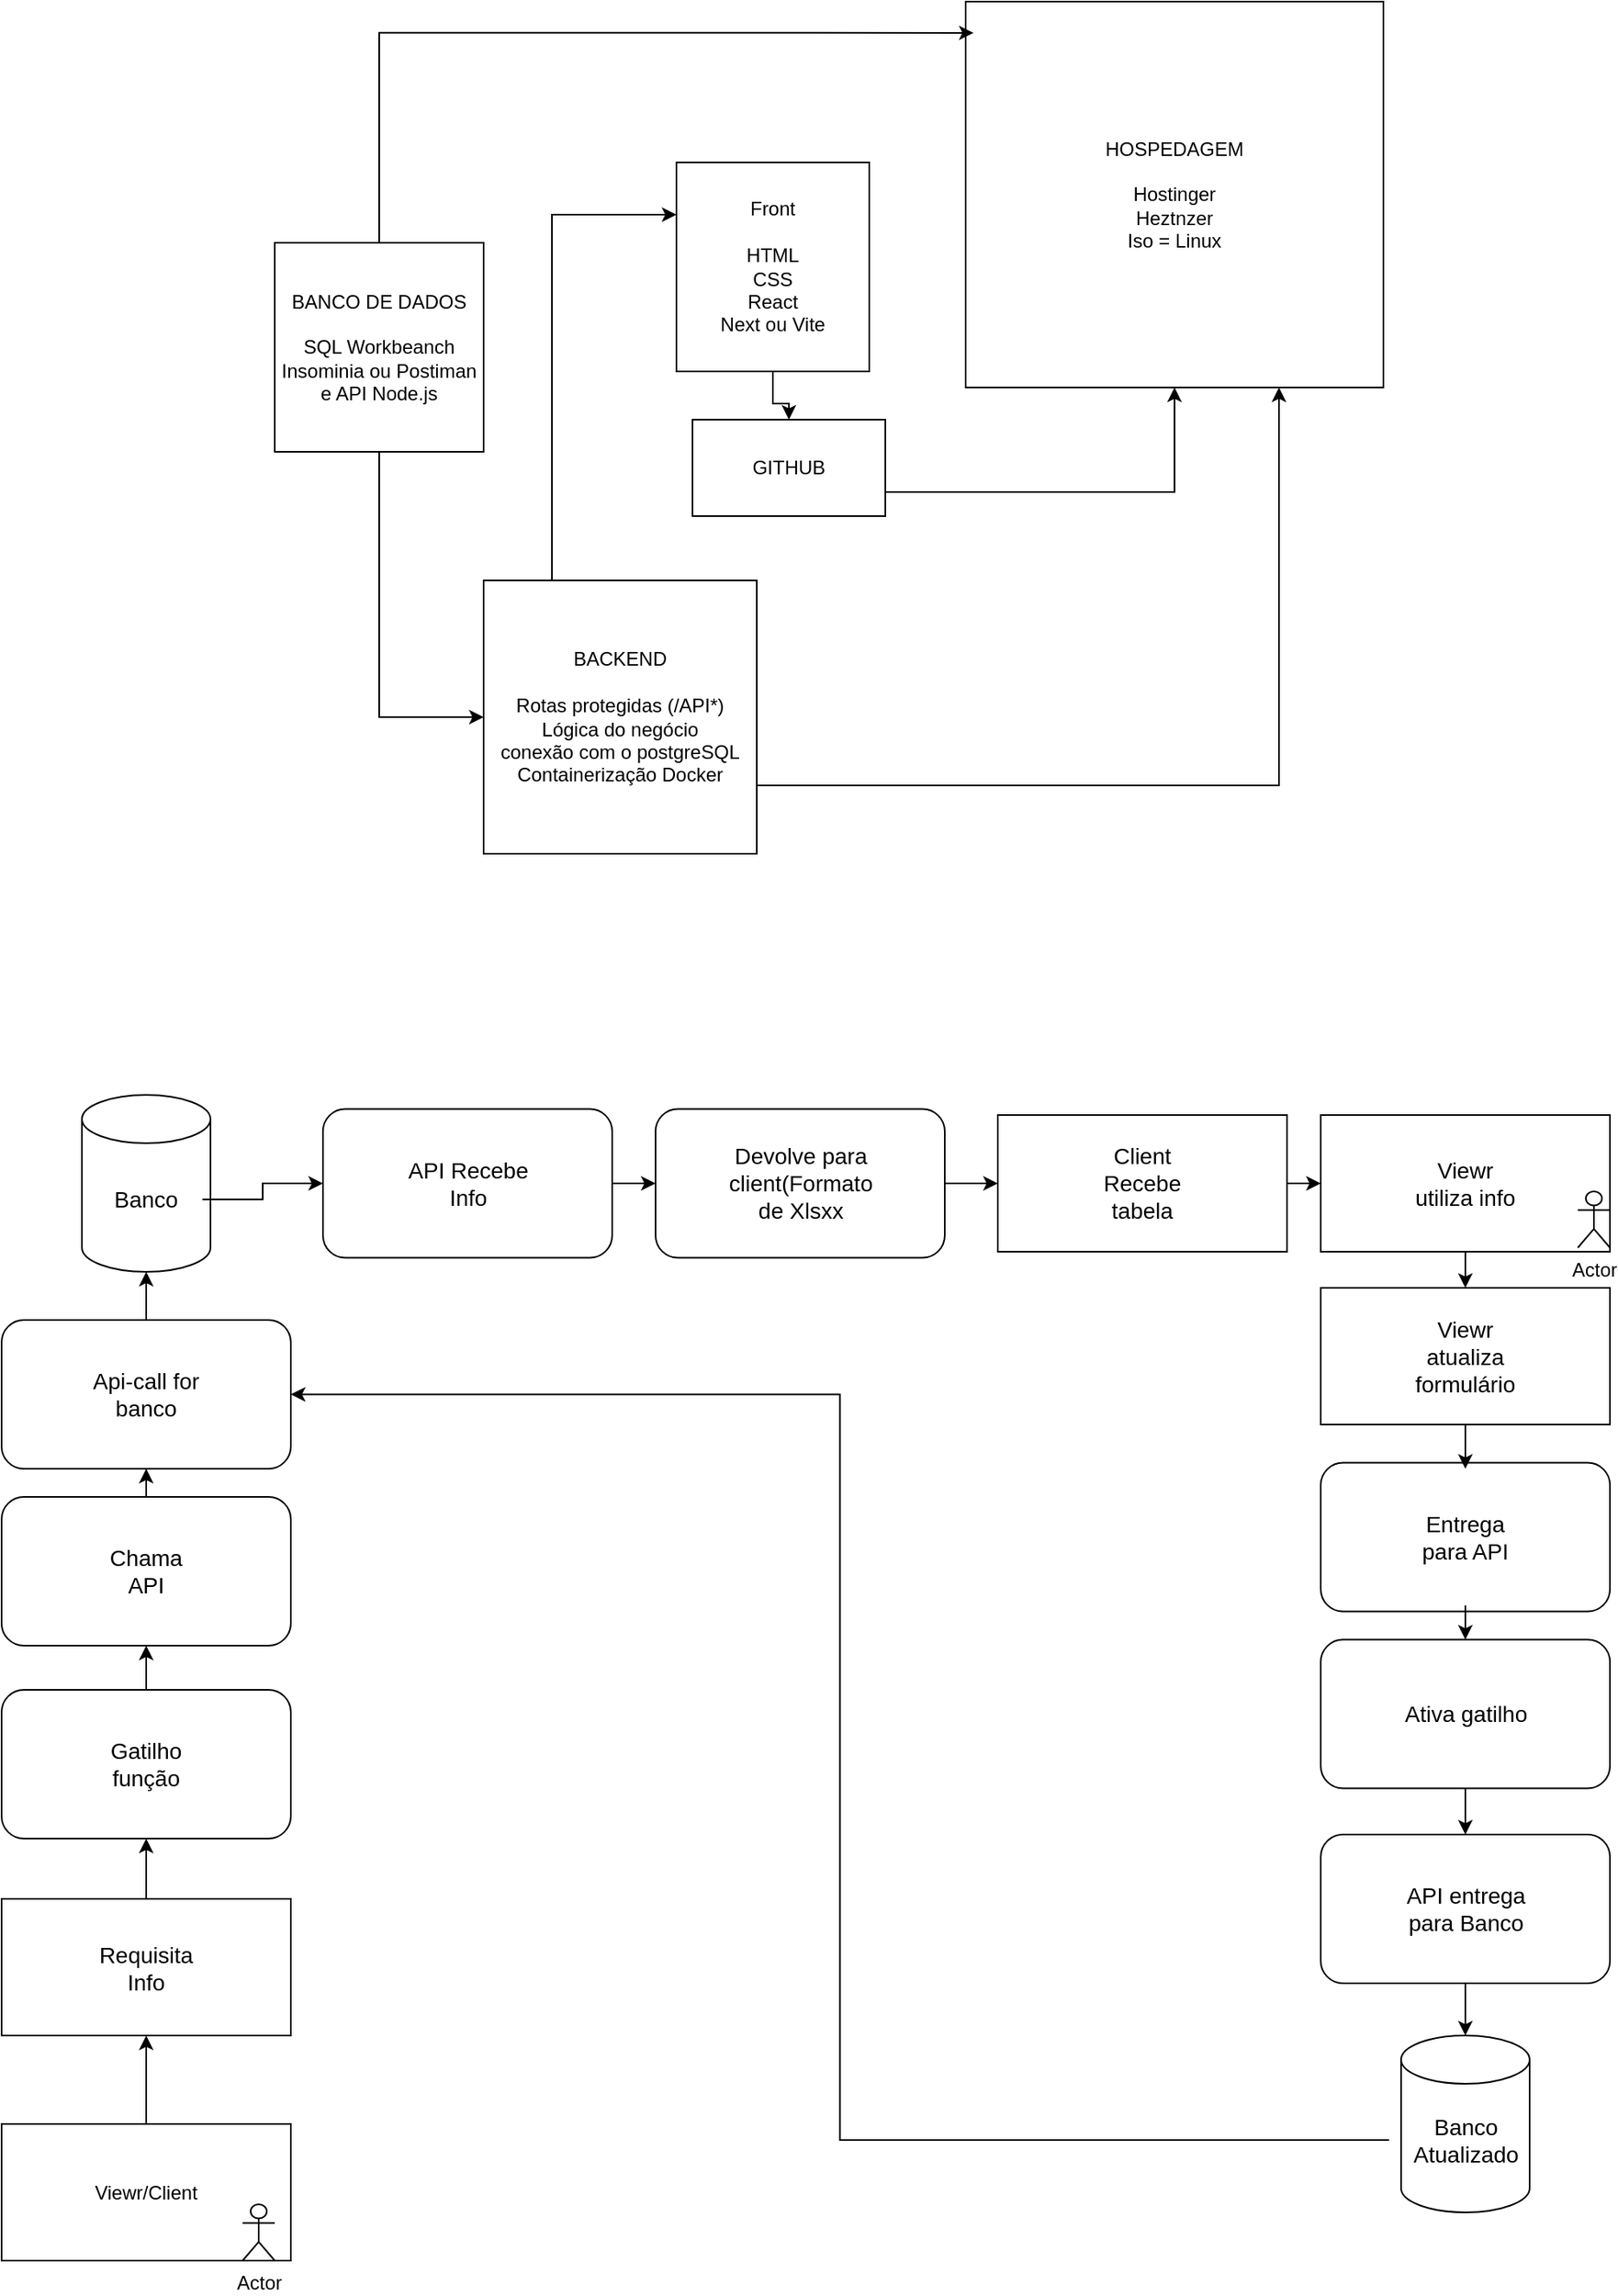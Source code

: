 <mxfile version="27.0.6">
  <diagram name="Página-1" id="aVjAVGTrHqwCA4JihpEF">
    <mxGraphModel dx="4243" dy="3286" grid="1" gridSize="10" guides="1" tooltips="1" connect="1" arrows="1" fold="1" page="1" pageScale="1" pageWidth="827" pageHeight="1169" math="0" shadow="0">
      <root>
        <mxCell id="0" />
        <mxCell id="1" parent="0" />
        <mxCell id="W94KOV0Ojwc3r_dNAkFX-75" value="" style="rounded=1;whiteSpace=wrap;html=1;" parent="1" vertex="1">
          <mxGeometry x="1241" y="-11.25" width="180" height="92.5" as="geometry" />
        </mxCell>
        <mxCell id="W94KOV0Ojwc3r_dNAkFX-36" style="edgeStyle=orthogonalEdgeStyle;rounded=0;orthogonalLoop=1;jettySize=auto;html=1;exitX=0.5;exitY=0;exitDx=0;exitDy=0;" parent="1" source="W94KOV0Ojwc3r_dNAkFX-1" target="W94KOV0Ojwc3r_dNAkFX-15" edge="1">
          <mxGeometry relative="1" as="geometry" />
        </mxCell>
        <mxCell id="W94KOV0Ojwc3r_dNAkFX-1" value="" style="rounded=0;whiteSpace=wrap;html=1;" parent="1" vertex="1">
          <mxGeometry x="420" y="260" width="180" height="85" as="geometry" />
        </mxCell>
        <mxCell id="W94KOV0Ojwc3r_dNAkFX-2" value="&lt;span style=&quot;font-size: 14px;&quot;&gt;Requisita Info&lt;/span&gt;" style="text;strokeColor=none;align=center;fillColor=none;html=1;verticalAlign=middle;whiteSpace=wrap;rounded=0;" parent="1" vertex="1">
          <mxGeometry x="475" y="287.5" width="70" height="30" as="geometry" />
        </mxCell>
        <mxCell id="W94KOV0Ojwc3r_dNAkFX-11" style="edgeStyle=orthogonalEdgeStyle;rounded=0;orthogonalLoop=1;jettySize=auto;html=1;exitX=0.5;exitY=0;exitDx=0;exitDy=0;" parent="1" source="W94KOV0Ojwc3r_dNAkFX-3" target="W94KOV0Ojwc3r_dNAkFX-1" edge="1">
          <mxGeometry relative="1" as="geometry" />
        </mxCell>
        <mxCell id="W94KOV0Ojwc3r_dNAkFX-3" value="Viewr/Client" style="rounded=0;whiteSpace=wrap;html=1;" parent="1" vertex="1">
          <mxGeometry x="420" y="400" width="180" height="85" as="geometry" />
        </mxCell>
        <mxCell id="W94KOV0Ojwc3r_dNAkFX-6" value="Actor" style="shape=umlActor;verticalLabelPosition=bottom;verticalAlign=top;html=1;outlineConnect=0;" parent="1" vertex="1">
          <mxGeometry x="570" y="450" width="20" height="35" as="geometry" />
        </mxCell>
        <mxCell id="W94KOV0Ojwc3r_dNAkFX-37" style="edgeStyle=orthogonalEdgeStyle;rounded=0;orthogonalLoop=1;jettySize=auto;html=1;exitX=0.5;exitY=0;exitDx=0;exitDy=0;" parent="1" source="W94KOV0Ojwc3r_dNAkFX-15" target="W94KOV0Ojwc3r_dNAkFX-17" edge="1">
          <mxGeometry relative="1" as="geometry" />
        </mxCell>
        <mxCell id="W94KOV0Ojwc3r_dNAkFX-15" value="" style="rounded=1;whiteSpace=wrap;html=1;" parent="1" vertex="1">
          <mxGeometry x="420" y="130" width="180" height="92.5" as="geometry" />
        </mxCell>
        <mxCell id="W94KOV0Ojwc3r_dNAkFX-16" value="&lt;span style=&quot;font-size: 14px;&quot;&gt;Gatilho função&lt;/span&gt;" style="text;strokeColor=none;align=center;fillColor=none;html=1;verticalAlign=middle;whiteSpace=wrap;rounded=0;" parent="1" vertex="1">
          <mxGeometry x="475" y="161.25" width="70" height="30" as="geometry" />
        </mxCell>
        <mxCell id="W94KOV0Ojwc3r_dNAkFX-38" style="edgeStyle=orthogonalEdgeStyle;rounded=0;orthogonalLoop=1;jettySize=auto;html=1;exitX=0.5;exitY=0;exitDx=0;exitDy=0;" parent="1" source="W94KOV0Ojwc3r_dNAkFX-17" target="W94KOV0Ojwc3r_dNAkFX-19" edge="1">
          <mxGeometry relative="1" as="geometry" />
        </mxCell>
        <mxCell id="W94KOV0Ojwc3r_dNAkFX-17" value="" style="rounded=1;whiteSpace=wrap;html=1;" parent="1" vertex="1">
          <mxGeometry x="420" y="10" width="180" height="92.5" as="geometry" />
        </mxCell>
        <mxCell id="W94KOV0Ojwc3r_dNAkFX-18" value="&lt;span style=&quot;font-size: 14px;&quot;&gt;Chama API&lt;/span&gt;" style="text;strokeColor=none;align=center;fillColor=none;html=1;verticalAlign=middle;whiteSpace=wrap;rounded=0;" parent="1" vertex="1">
          <mxGeometry x="475" y="41.25" width="70" height="30" as="geometry" />
        </mxCell>
        <mxCell id="W94KOV0Ojwc3r_dNAkFX-40" style="edgeStyle=orthogonalEdgeStyle;rounded=0;orthogonalLoop=1;jettySize=auto;html=1;exitX=0.5;exitY=0;exitDx=0;exitDy=0;" parent="1" source="W94KOV0Ojwc3r_dNAkFX-19" target="W94KOV0Ojwc3r_dNAkFX-23" edge="1">
          <mxGeometry relative="1" as="geometry" />
        </mxCell>
        <mxCell id="W94KOV0Ojwc3r_dNAkFX-19" value="" style="rounded=1;whiteSpace=wrap;html=1;" parent="1" vertex="1">
          <mxGeometry x="420" y="-100" width="180" height="92.5" as="geometry" />
        </mxCell>
        <mxCell id="W94KOV0Ojwc3r_dNAkFX-20" value="&lt;span style=&quot;font-size: 14px;&quot;&gt;Api-call for banco&lt;/span&gt;" style="text;strokeColor=none;align=center;fillColor=none;html=1;verticalAlign=middle;whiteSpace=wrap;rounded=0;" parent="1" vertex="1">
          <mxGeometry x="475" y="-68.75" width="70" height="30" as="geometry" />
        </mxCell>
        <mxCell id="W94KOV0Ojwc3r_dNAkFX-23" value="" style="shape=cylinder3;whiteSpace=wrap;html=1;boundedLbl=1;backgroundOutline=1;size=15;" parent="1" vertex="1">
          <mxGeometry x="470" y="-240" width="80" height="110" as="geometry" />
        </mxCell>
        <mxCell id="W94KOV0Ojwc3r_dNAkFX-41" style="edgeStyle=orthogonalEdgeStyle;rounded=0;orthogonalLoop=1;jettySize=auto;html=1;exitX=1;exitY=0.5;exitDx=0;exitDy=0;" parent="1" source="W94KOV0Ojwc3r_dNAkFX-24" target="W94KOV0Ojwc3r_dNAkFX-26" edge="1">
          <mxGeometry relative="1" as="geometry" />
        </mxCell>
        <mxCell id="W94KOV0Ojwc3r_dNAkFX-24" value="&lt;span style=&quot;font-size: 14px;&quot;&gt;Banco&lt;/span&gt;" style="text;strokeColor=none;align=center;fillColor=none;html=1;verticalAlign=middle;whiteSpace=wrap;rounded=0;" parent="1" vertex="1">
          <mxGeometry x="475" y="-190" width="70" height="30" as="geometry" />
        </mxCell>
        <mxCell id="W94KOV0Ojwc3r_dNAkFX-42" style="edgeStyle=orthogonalEdgeStyle;rounded=0;orthogonalLoop=1;jettySize=auto;html=1;exitX=1;exitY=0.5;exitDx=0;exitDy=0;entryX=0;entryY=0.5;entryDx=0;entryDy=0;" parent="1" source="W94KOV0Ojwc3r_dNAkFX-26" target="W94KOV0Ojwc3r_dNAkFX-28" edge="1">
          <mxGeometry relative="1" as="geometry" />
        </mxCell>
        <mxCell id="W94KOV0Ojwc3r_dNAkFX-26" value="" style="rounded=1;whiteSpace=wrap;html=1;" parent="1" vertex="1">
          <mxGeometry x="620" y="-231.25" width="180" height="92.5" as="geometry" />
        </mxCell>
        <mxCell id="W94KOV0Ojwc3r_dNAkFX-27" value="&lt;span style=&quot;font-size: 14px;&quot;&gt;API Recebe Info&lt;/span&gt;" style="text;strokeColor=none;align=center;fillColor=none;html=1;verticalAlign=middle;whiteSpace=wrap;rounded=0;" parent="1" vertex="1">
          <mxGeometry x="662.5" y="-200" width="95" height="30" as="geometry" />
        </mxCell>
        <mxCell id="W94KOV0Ojwc3r_dNAkFX-43" style="edgeStyle=orthogonalEdgeStyle;rounded=0;orthogonalLoop=1;jettySize=auto;html=1;exitX=1;exitY=0.5;exitDx=0;exitDy=0;" parent="1" source="W94KOV0Ojwc3r_dNAkFX-28" target="W94KOV0Ojwc3r_dNAkFX-31" edge="1">
          <mxGeometry relative="1" as="geometry" />
        </mxCell>
        <mxCell id="W94KOV0Ojwc3r_dNAkFX-28" value="" style="rounded=1;whiteSpace=wrap;html=1;" parent="1" vertex="1">
          <mxGeometry x="827" y="-231.25" width="180" height="92.5" as="geometry" />
        </mxCell>
        <mxCell id="W94KOV0Ojwc3r_dNAkFX-29" value="&lt;span style=&quot;font-size: 14px;&quot;&gt;Devolve para client(Formato de Xlsxx&lt;/span&gt;" style="text;strokeColor=none;align=center;fillColor=none;html=1;verticalAlign=middle;whiteSpace=wrap;rounded=0;" parent="1" vertex="1">
          <mxGeometry x="869.5" y="-200" width="95" height="30" as="geometry" />
        </mxCell>
        <mxCell id="W94KOV0Ojwc3r_dNAkFX-44" style="edgeStyle=orthogonalEdgeStyle;rounded=0;orthogonalLoop=1;jettySize=auto;html=1;exitX=1;exitY=0.5;exitDx=0;exitDy=0;" parent="1" source="W94KOV0Ojwc3r_dNAkFX-31" target="W94KOV0Ojwc3r_dNAkFX-34" edge="1">
          <mxGeometry relative="1" as="geometry" />
        </mxCell>
        <mxCell id="W94KOV0Ojwc3r_dNAkFX-31" value="" style="rounded=0;whiteSpace=wrap;html=1;" parent="1" vertex="1">
          <mxGeometry x="1040" y="-227.5" width="180" height="85" as="geometry" />
        </mxCell>
        <mxCell id="W94KOV0Ojwc3r_dNAkFX-32" value="&lt;span style=&quot;font-size: 14px;&quot;&gt;Client Recebe tabela&lt;/span&gt;" style="text;strokeColor=none;align=center;fillColor=none;html=1;verticalAlign=middle;whiteSpace=wrap;rounded=0;" parent="1" vertex="1">
          <mxGeometry x="1095" y="-200" width="70" height="30" as="geometry" />
        </mxCell>
        <mxCell id="W94KOV0Ojwc3r_dNAkFX-57" style="edgeStyle=orthogonalEdgeStyle;rounded=0;orthogonalLoop=1;jettySize=auto;html=1;exitX=0.5;exitY=1;exitDx=0;exitDy=0;" parent="1" source="W94KOV0Ojwc3r_dNAkFX-34" target="W94KOV0Ojwc3r_dNAkFX-45" edge="1">
          <mxGeometry relative="1" as="geometry" />
        </mxCell>
        <mxCell id="W94KOV0Ojwc3r_dNAkFX-34" value="" style="rounded=0;whiteSpace=wrap;html=1;" parent="1" vertex="1">
          <mxGeometry x="1241" y="-227.5" width="180" height="85" as="geometry" />
        </mxCell>
        <mxCell id="W94KOV0Ojwc3r_dNAkFX-35" value="&lt;span style=&quot;font-size: 14px;&quot;&gt;Viewr utiliza info&lt;/span&gt;" style="text;strokeColor=none;align=center;fillColor=none;html=1;verticalAlign=middle;whiteSpace=wrap;rounded=0;" parent="1" vertex="1">
          <mxGeometry x="1296" y="-200" width="70" height="30" as="geometry" />
        </mxCell>
        <mxCell id="W94KOV0Ojwc3r_dNAkFX-58" style="edgeStyle=orthogonalEdgeStyle;rounded=0;orthogonalLoop=1;jettySize=auto;html=1;exitX=0.5;exitY=1;exitDx=0;exitDy=0;entryX=0.5;entryY=0;entryDx=0;entryDy=0;" parent="1" source="W94KOV0Ojwc3r_dNAkFX-45" edge="1">
          <mxGeometry relative="1" as="geometry">
            <mxPoint x="1331" y="-7.5" as="targetPoint" />
          </mxGeometry>
        </mxCell>
        <mxCell id="W94KOV0Ojwc3r_dNAkFX-45" value="" style="rounded=0;whiteSpace=wrap;html=1;" parent="1" vertex="1">
          <mxGeometry x="1241" y="-120" width="180" height="85" as="geometry" />
        </mxCell>
        <mxCell id="W94KOV0Ojwc3r_dNAkFX-46" value="&lt;span style=&quot;font-size: 14px;&quot;&gt;Viewr atualiza formulário&lt;/span&gt;" style="text;strokeColor=none;align=center;fillColor=none;html=1;verticalAlign=middle;whiteSpace=wrap;rounded=0;" parent="1" vertex="1">
          <mxGeometry x="1296" y="-92.5" width="70" height="30" as="geometry" />
        </mxCell>
        <mxCell id="W94KOV0Ojwc3r_dNAkFX-60" style="edgeStyle=orthogonalEdgeStyle;rounded=0;orthogonalLoop=1;jettySize=auto;html=1;exitX=0.5;exitY=1;exitDx=0;exitDy=0;entryX=0.5;entryY=0;entryDx=0;entryDy=0;" parent="1" source="W94KOV0Ojwc3r_dNAkFX-47" target="W94KOV0Ojwc3r_dNAkFX-50" edge="1">
          <mxGeometry relative="1" as="geometry" />
        </mxCell>
        <mxCell id="W94KOV0Ojwc3r_dNAkFX-47" value="" style="rounded=1;whiteSpace=wrap;html=1;" parent="1" vertex="1">
          <mxGeometry x="1241" y="98.75" width="180" height="92.5" as="geometry" />
        </mxCell>
        <mxCell id="W94KOV0Ojwc3r_dNAkFX-48" value="&lt;span style=&quot;font-size: 14px;&quot;&gt;Ativa gatilho&lt;/span&gt;" style="text;strokeColor=none;align=center;fillColor=none;html=1;verticalAlign=middle;whiteSpace=wrap;rounded=0;" parent="1" vertex="1">
          <mxGeometry x="1283.5" y="130" width="95" height="30" as="geometry" />
        </mxCell>
        <mxCell id="W94KOV0Ojwc3r_dNAkFX-61" style="edgeStyle=orthogonalEdgeStyle;rounded=0;orthogonalLoop=1;jettySize=auto;html=1;exitX=0.5;exitY=1;exitDx=0;exitDy=0;" parent="1" source="W94KOV0Ojwc3r_dNAkFX-50" target="W94KOV0Ojwc3r_dNAkFX-52" edge="1">
          <mxGeometry relative="1" as="geometry" />
        </mxCell>
        <mxCell id="W94KOV0Ojwc3r_dNAkFX-50" value="" style="rounded=1;whiteSpace=wrap;html=1;" parent="1" vertex="1">
          <mxGeometry x="1241" y="220" width="180" height="92.5" as="geometry" />
        </mxCell>
        <mxCell id="W94KOV0Ojwc3r_dNAkFX-51" value="&lt;span style=&quot;font-size: 14px;&quot;&gt;API entrega para Banco&lt;/span&gt;" style="text;strokeColor=none;align=center;fillColor=none;html=1;verticalAlign=middle;whiteSpace=wrap;rounded=0;" parent="1" vertex="1">
          <mxGeometry x="1283.5" y="251.25" width="95" height="30" as="geometry" />
        </mxCell>
        <mxCell id="W94KOV0Ojwc3r_dNAkFX-52" value="" style="shape=cylinder3;whiteSpace=wrap;html=1;boundedLbl=1;backgroundOutline=1;size=15;" parent="1" vertex="1">
          <mxGeometry x="1291" y="345" width="80" height="110" as="geometry" />
        </mxCell>
        <mxCell id="W94KOV0Ojwc3r_dNAkFX-62" style="edgeStyle=orthogonalEdgeStyle;rounded=0;orthogonalLoop=1;jettySize=auto;html=1;entryX=1;entryY=0.5;entryDx=0;entryDy=0;" parent="1" source="W94KOV0Ojwc3r_dNAkFX-53" target="W94KOV0Ojwc3r_dNAkFX-19" edge="1">
          <mxGeometry relative="1" as="geometry" />
        </mxCell>
        <mxCell id="W94KOV0Ojwc3r_dNAkFX-53" value="&lt;span style=&quot;font-size: 14px;&quot;&gt;Banco&lt;/span&gt;&lt;div&gt;&lt;span style=&quot;font-size: 14px;&quot;&gt;Atualizado&lt;/span&gt;&lt;/div&gt;" style="text;strokeColor=none;align=center;fillColor=none;html=1;verticalAlign=middle;whiteSpace=wrap;rounded=0;" parent="1" vertex="1">
          <mxGeometry x="1283.5" y="395" width="95" height="30" as="geometry" />
        </mxCell>
        <mxCell id="W94KOV0Ojwc3r_dNAkFX-59" style="edgeStyle=orthogonalEdgeStyle;rounded=0;orthogonalLoop=1;jettySize=auto;html=1;exitX=0.5;exitY=1;exitDx=0;exitDy=0;entryX=0.5;entryY=0;entryDx=0;entryDy=0;" parent="1" target="W94KOV0Ojwc3r_dNAkFX-47" edge="1">
          <mxGeometry relative="1" as="geometry">
            <mxPoint x="1331" y="77.5" as="sourcePoint" />
          </mxGeometry>
        </mxCell>
        <mxCell id="W94KOV0Ojwc3r_dNAkFX-55" value="&lt;span style=&quot;font-size: 14px;&quot;&gt;Entrega para API&lt;/span&gt;" style="text;strokeColor=none;align=center;fillColor=none;html=1;verticalAlign=middle;whiteSpace=wrap;rounded=0;" parent="1" vertex="1">
          <mxGeometry x="1296" y="20" width="70" height="30" as="geometry" />
        </mxCell>
        <mxCell id="W94KOV0Ojwc3r_dNAkFX-56" value="Actor" style="shape=umlActor;verticalLabelPosition=bottom;verticalAlign=top;html=1;outlineConnect=0;" parent="1" vertex="1">
          <mxGeometry x="1401" y="-180" width="20" height="35" as="geometry" />
        </mxCell>
        <mxCell id="W94KOV0Ojwc3r_dNAkFX-63" style="edgeStyle=orthogonalEdgeStyle;rounded=0;orthogonalLoop=1;jettySize=auto;html=1;exitX=0.5;exitY=1;exitDx=0;exitDy=0;" parent="1" source="W94KOV0Ojwc3r_dNAkFX-64" target="W94KOV0Ojwc3r_dNAkFX-73" edge="1">
          <mxGeometry relative="1" as="geometry" />
        </mxCell>
        <mxCell id="W94KOV0Ojwc3r_dNAkFX-64" value="Front&lt;div&gt;&lt;br&gt;&lt;/div&gt;&lt;div&gt;HTML&lt;/div&gt;&lt;div&gt;CSS&lt;/div&gt;&lt;div&gt;React&lt;/div&gt;&lt;div&gt;Next ou Vite&lt;/div&gt;" style="rounded=0;whiteSpace=wrap;html=1;" parent="1" vertex="1">
          <mxGeometry x="840" y="-820" width="120" height="130" as="geometry" />
        </mxCell>
        <mxCell id="W94KOV0Ojwc3r_dNAkFX-65" style="edgeStyle=orthogonalEdgeStyle;rounded=0;orthogonalLoop=1;jettySize=auto;html=1;entryX=0;entryY=0.5;entryDx=0;entryDy=0;" parent="1" source="W94KOV0Ojwc3r_dNAkFX-67" target="W94KOV0Ojwc3r_dNAkFX-70" edge="1">
          <mxGeometry relative="1" as="geometry" />
        </mxCell>
        <mxCell id="W94KOV0Ojwc3r_dNAkFX-66" style="edgeStyle=orthogonalEdgeStyle;rounded=0;orthogonalLoop=1;jettySize=auto;html=1;exitX=0.5;exitY=0;exitDx=0;exitDy=0;" parent="1" source="W94KOV0Ojwc3r_dNAkFX-67" edge="1">
          <mxGeometry relative="1" as="geometry">
            <mxPoint x="654.941" y="-770.118" as="targetPoint" />
          </mxGeometry>
        </mxCell>
        <mxCell id="W94KOV0Ojwc3r_dNAkFX-67" value="BANCO DE DADOS&lt;div&gt;&lt;br&gt;&lt;/div&gt;&lt;div&gt;SQL Workbeanch&lt;/div&gt;&lt;div&gt;Insominia ou Postiman&lt;/div&gt;&lt;div&gt;e API Node.js&lt;/div&gt;" style="whiteSpace=wrap;html=1;aspect=fixed;" parent="1" vertex="1">
          <mxGeometry x="590" y="-770" width="130" height="130" as="geometry" />
        </mxCell>
        <mxCell id="W94KOV0Ojwc3r_dNAkFX-68" style="edgeStyle=orthogonalEdgeStyle;rounded=0;orthogonalLoop=1;jettySize=auto;html=1;exitX=0.25;exitY=0;exitDx=0;exitDy=0;entryX=0;entryY=0.25;entryDx=0;entryDy=0;" parent="1" source="W94KOV0Ojwc3r_dNAkFX-70" target="W94KOV0Ojwc3r_dNAkFX-64" edge="1">
          <mxGeometry relative="1" as="geometry" />
        </mxCell>
        <mxCell id="W94KOV0Ojwc3r_dNAkFX-69" style="edgeStyle=orthogonalEdgeStyle;rounded=0;orthogonalLoop=1;jettySize=auto;html=1;exitX=1;exitY=0.75;exitDx=0;exitDy=0;entryX=0.75;entryY=1;entryDx=0;entryDy=0;" parent="1" source="W94KOV0Ojwc3r_dNAkFX-70" target="W94KOV0Ojwc3r_dNAkFX-71" edge="1">
          <mxGeometry relative="1" as="geometry" />
        </mxCell>
        <mxCell id="W94KOV0Ojwc3r_dNAkFX-70" value="BACKEND&lt;div&gt;&lt;br&gt;&lt;/div&gt;&lt;div&gt;Rotas protegidas (/API*)&lt;/div&gt;&lt;div&gt;Lógica do negócio&lt;/div&gt;&lt;div&gt;conexão com o postgreSQL&lt;/div&gt;&lt;div&gt;Containerização Docker&lt;/div&gt;" style="whiteSpace=wrap;html=1;aspect=fixed;" parent="1" vertex="1">
          <mxGeometry x="720" y="-560" width="170" height="170" as="geometry" />
        </mxCell>
        <mxCell id="W94KOV0Ojwc3r_dNAkFX-71" value="HOSPEDAGEM&lt;div&gt;&lt;br&gt;&lt;/div&gt;&lt;div&gt;Hostinger&lt;/div&gt;&lt;div&gt;Heztnzer&lt;/div&gt;&lt;div&gt;Iso = Linux&lt;/div&gt;" style="rounded=0;whiteSpace=wrap;html=1;" parent="1" vertex="1">
          <mxGeometry x="1020" y="-920" width="260" height="240" as="geometry" />
        </mxCell>
        <mxCell id="W94KOV0Ojwc3r_dNAkFX-72" style="edgeStyle=orthogonalEdgeStyle;rounded=0;orthogonalLoop=1;jettySize=auto;html=1;exitX=1;exitY=0.75;exitDx=0;exitDy=0;" parent="1" source="W94KOV0Ojwc3r_dNAkFX-73" target="W94KOV0Ojwc3r_dNAkFX-71" edge="1">
          <mxGeometry relative="1" as="geometry" />
        </mxCell>
        <mxCell id="W94KOV0Ojwc3r_dNAkFX-73" value="GITHUB" style="rounded=0;whiteSpace=wrap;html=1;" parent="1" vertex="1">
          <mxGeometry x="850" y="-660" width="120" height="60" as="geometry" />
        </mxCell>
        <mxCell id="W94KOV0Ojwc3r_dNAkFX-74" style="edgeStyle=orthogonalEdgeStyle;rounded=0;orthogonalLoop=1;jettySize=auto;html=1;exitX=0.5;exitY=0;exitDx=0;exitDy=0;entryX=0.019;entryY=0.081;entryDx=0;entryDy=0;entryPerimeter=0;" parent="1" source="W94KOV0Ojwc3r_dNAkFX-67" target="W94KOV0Ojwc3r_dNAkFX-71" edge="1">
          <mxGeometry relative="1" as="geometry" />
        </mxCell>
      </root>
    </mxGraphModel>
  </diagram>
</mxfile>
